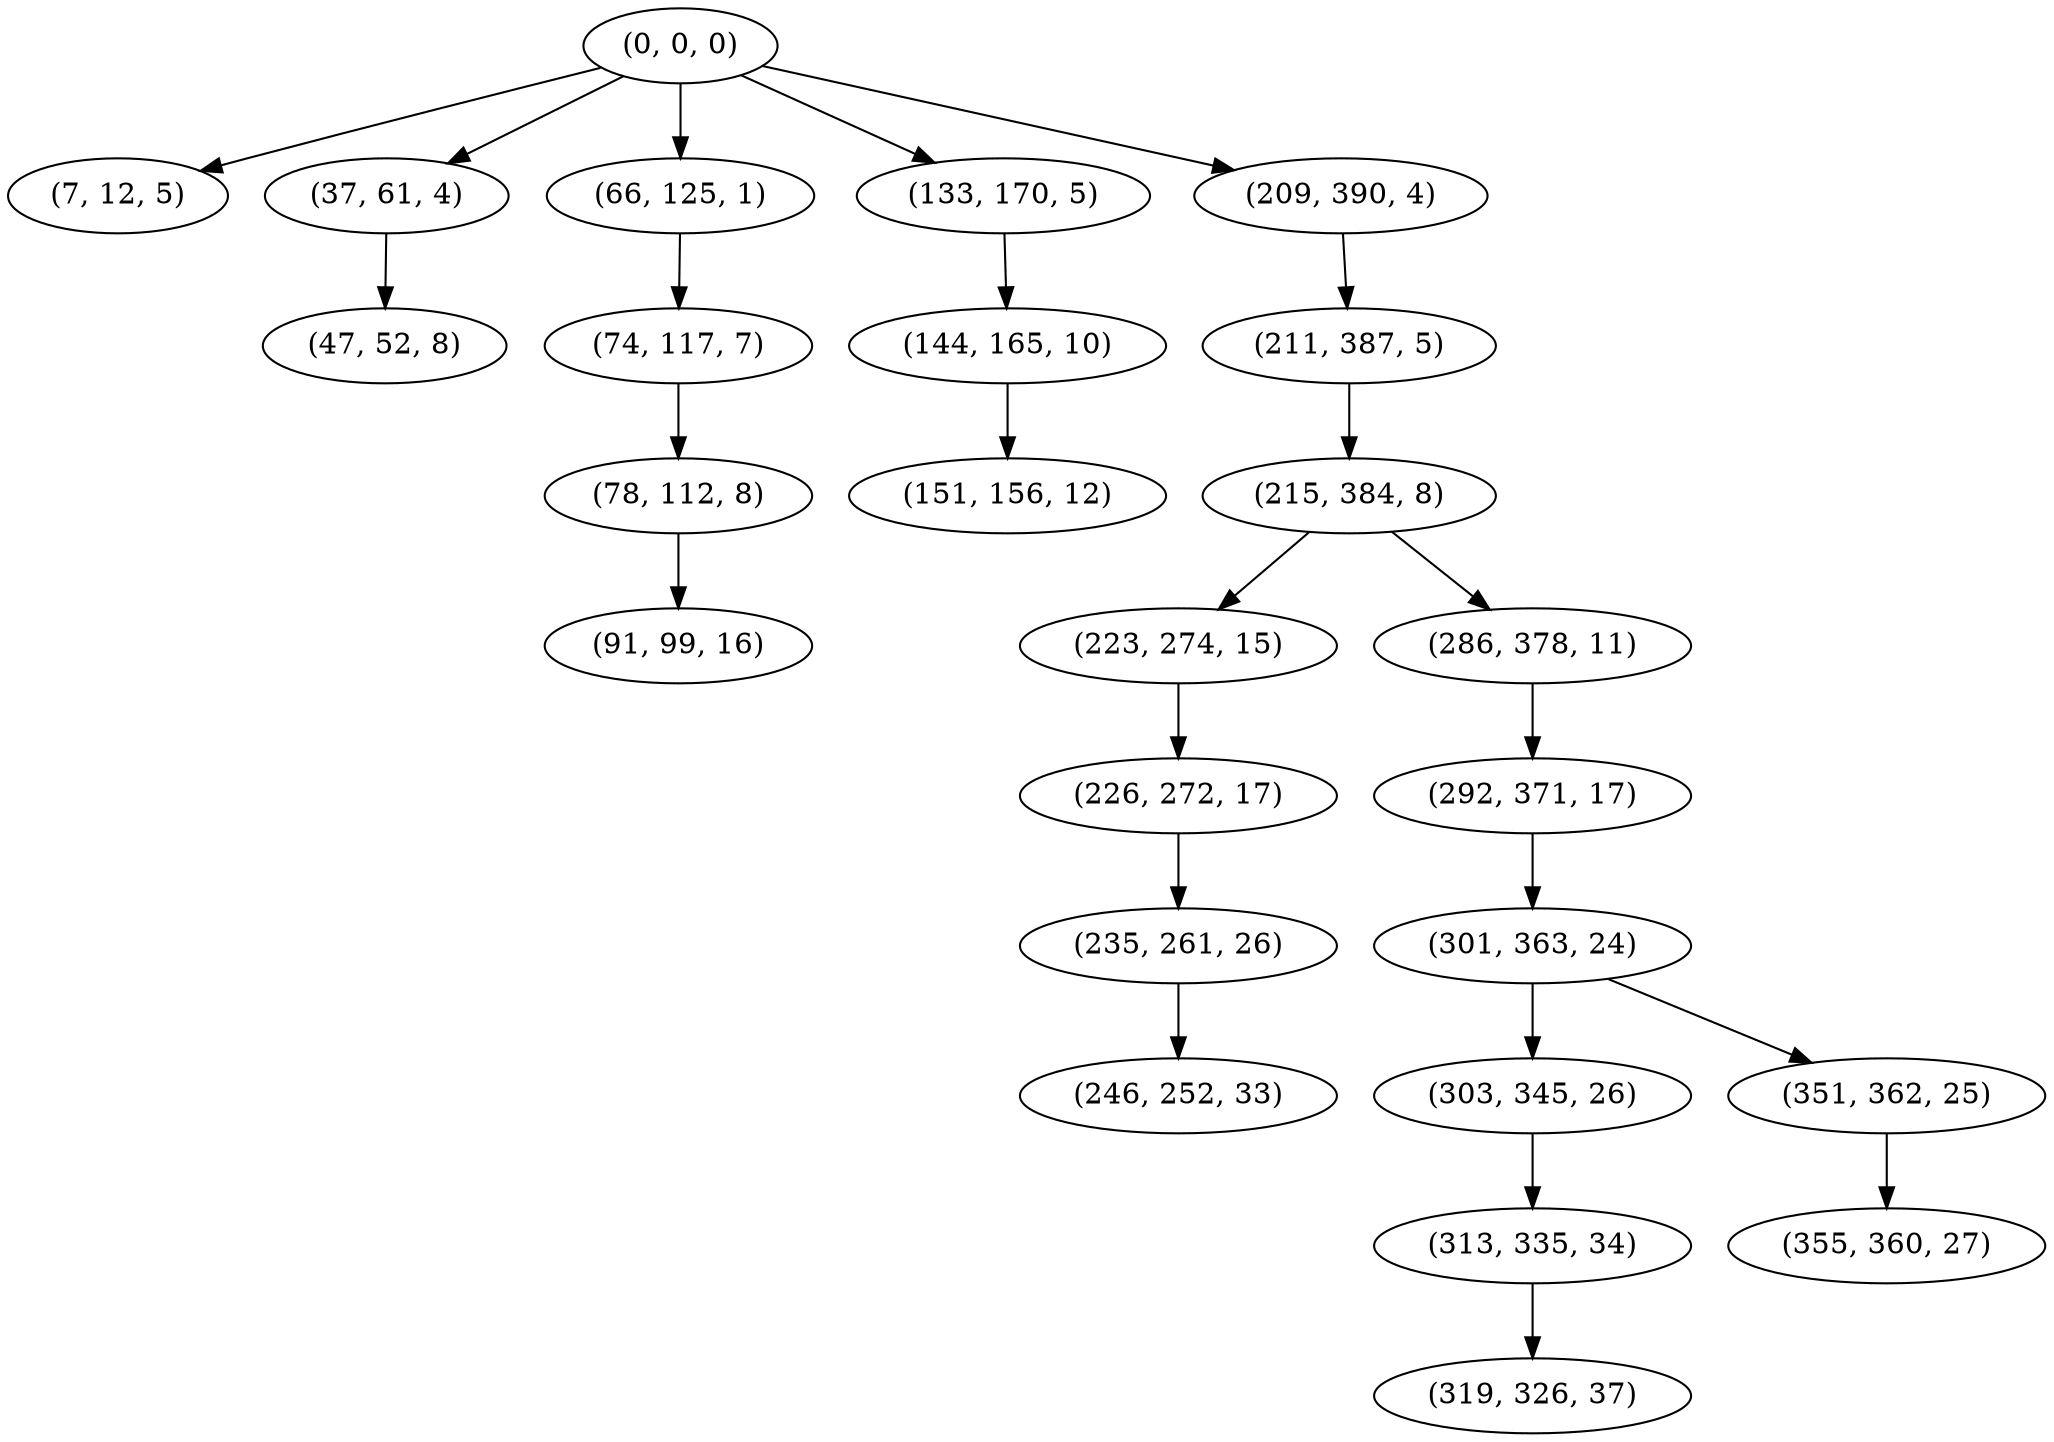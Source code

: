 digraph tree {
    "(0, 0, 0)";
    "(7, 12, 5)";
    "(37, 61, 4)";
    "(47, 52, 8)";
    "(66, 125, 1)";
    "(74, 117, 7)";
    "(78, 112, 8)";
    "(91, 99, 16)";
    "(133, 170, 5)";
    "(144, 165, 10)";
    "(151, 156, 12)";
    "(209, 390, 4)";
    "(211, 387, 5)";
    "(215, 384, 8)";
    "(223, 274, 15)";
    "(226, 272, 17)";
    "(235, 261, 26)";
    "(246, 252, 33)";
    "(286, 378, 11)";
    "(292, 371, 17)";
    "(301, 363, 24)";
    "(303, 345, 26)";
    "(313, 335, 34)";
    "(319, 326, 37)";
    "(351, 362, 25)";
    "(355, 360, 27)";
    "(0, 0, 0)" -> "(7, 12, 5)";
    "(0, 0, 0)" -> "(37, 61, 4)";
    "(0, 0, 0)" -> "(66, 125, 1)";
    "(0, 0, 0)" -> "(133, 170, 5)";
    "(0, 0, 0)" -> "(209, 390, 4)";
    "(37, 61, 4)" -> "(47, 52, 8)";
    "(66, 125, 1)" -> "(74, 117, 7)";
    "(74, 117, 7)" -> "(78, 112, 8)";
    "(78, 112, 8)" -> "(91, 99, 16)";
    "(133, 170, 5)" -> "(144, 165, 10)";
    "(144, 165, 10)" -> "(151, 156, 12)";
    "(209, 390, 4)" -> "(211, 387, 5)";
    "(211, 387, 5)" -> "(215, 384, 8)";
    "(215, 384, 8)" -> "(223, 274, 15)";
    "(215, 384, 8)" -> "(286, 378, 11)";
    "(223, 274, 15)" -> "(226, 272, 17)";
    "(226, 272, 17)" -> "(235, 261, 26)";
    "(235, 261, 26)" -> "(246, 252, 33)";
    "(286, 378, 11)" -> "(292, 371, 17)";
    "(292, 371, 17)" -> "(301, 363, 24)";
    "(301, 363, 24)" -> "(303, 345, 26)";
    "(301, 363, 24)" -> "(351, 362, 25)";
    "(303, 345, 26)" -> "(313, 335, 34)";
    "(313, 335, 34)" -> "(319, 326, 37)";
    "(351, 362, 25)" -> "(355, 360, 27)";
}
